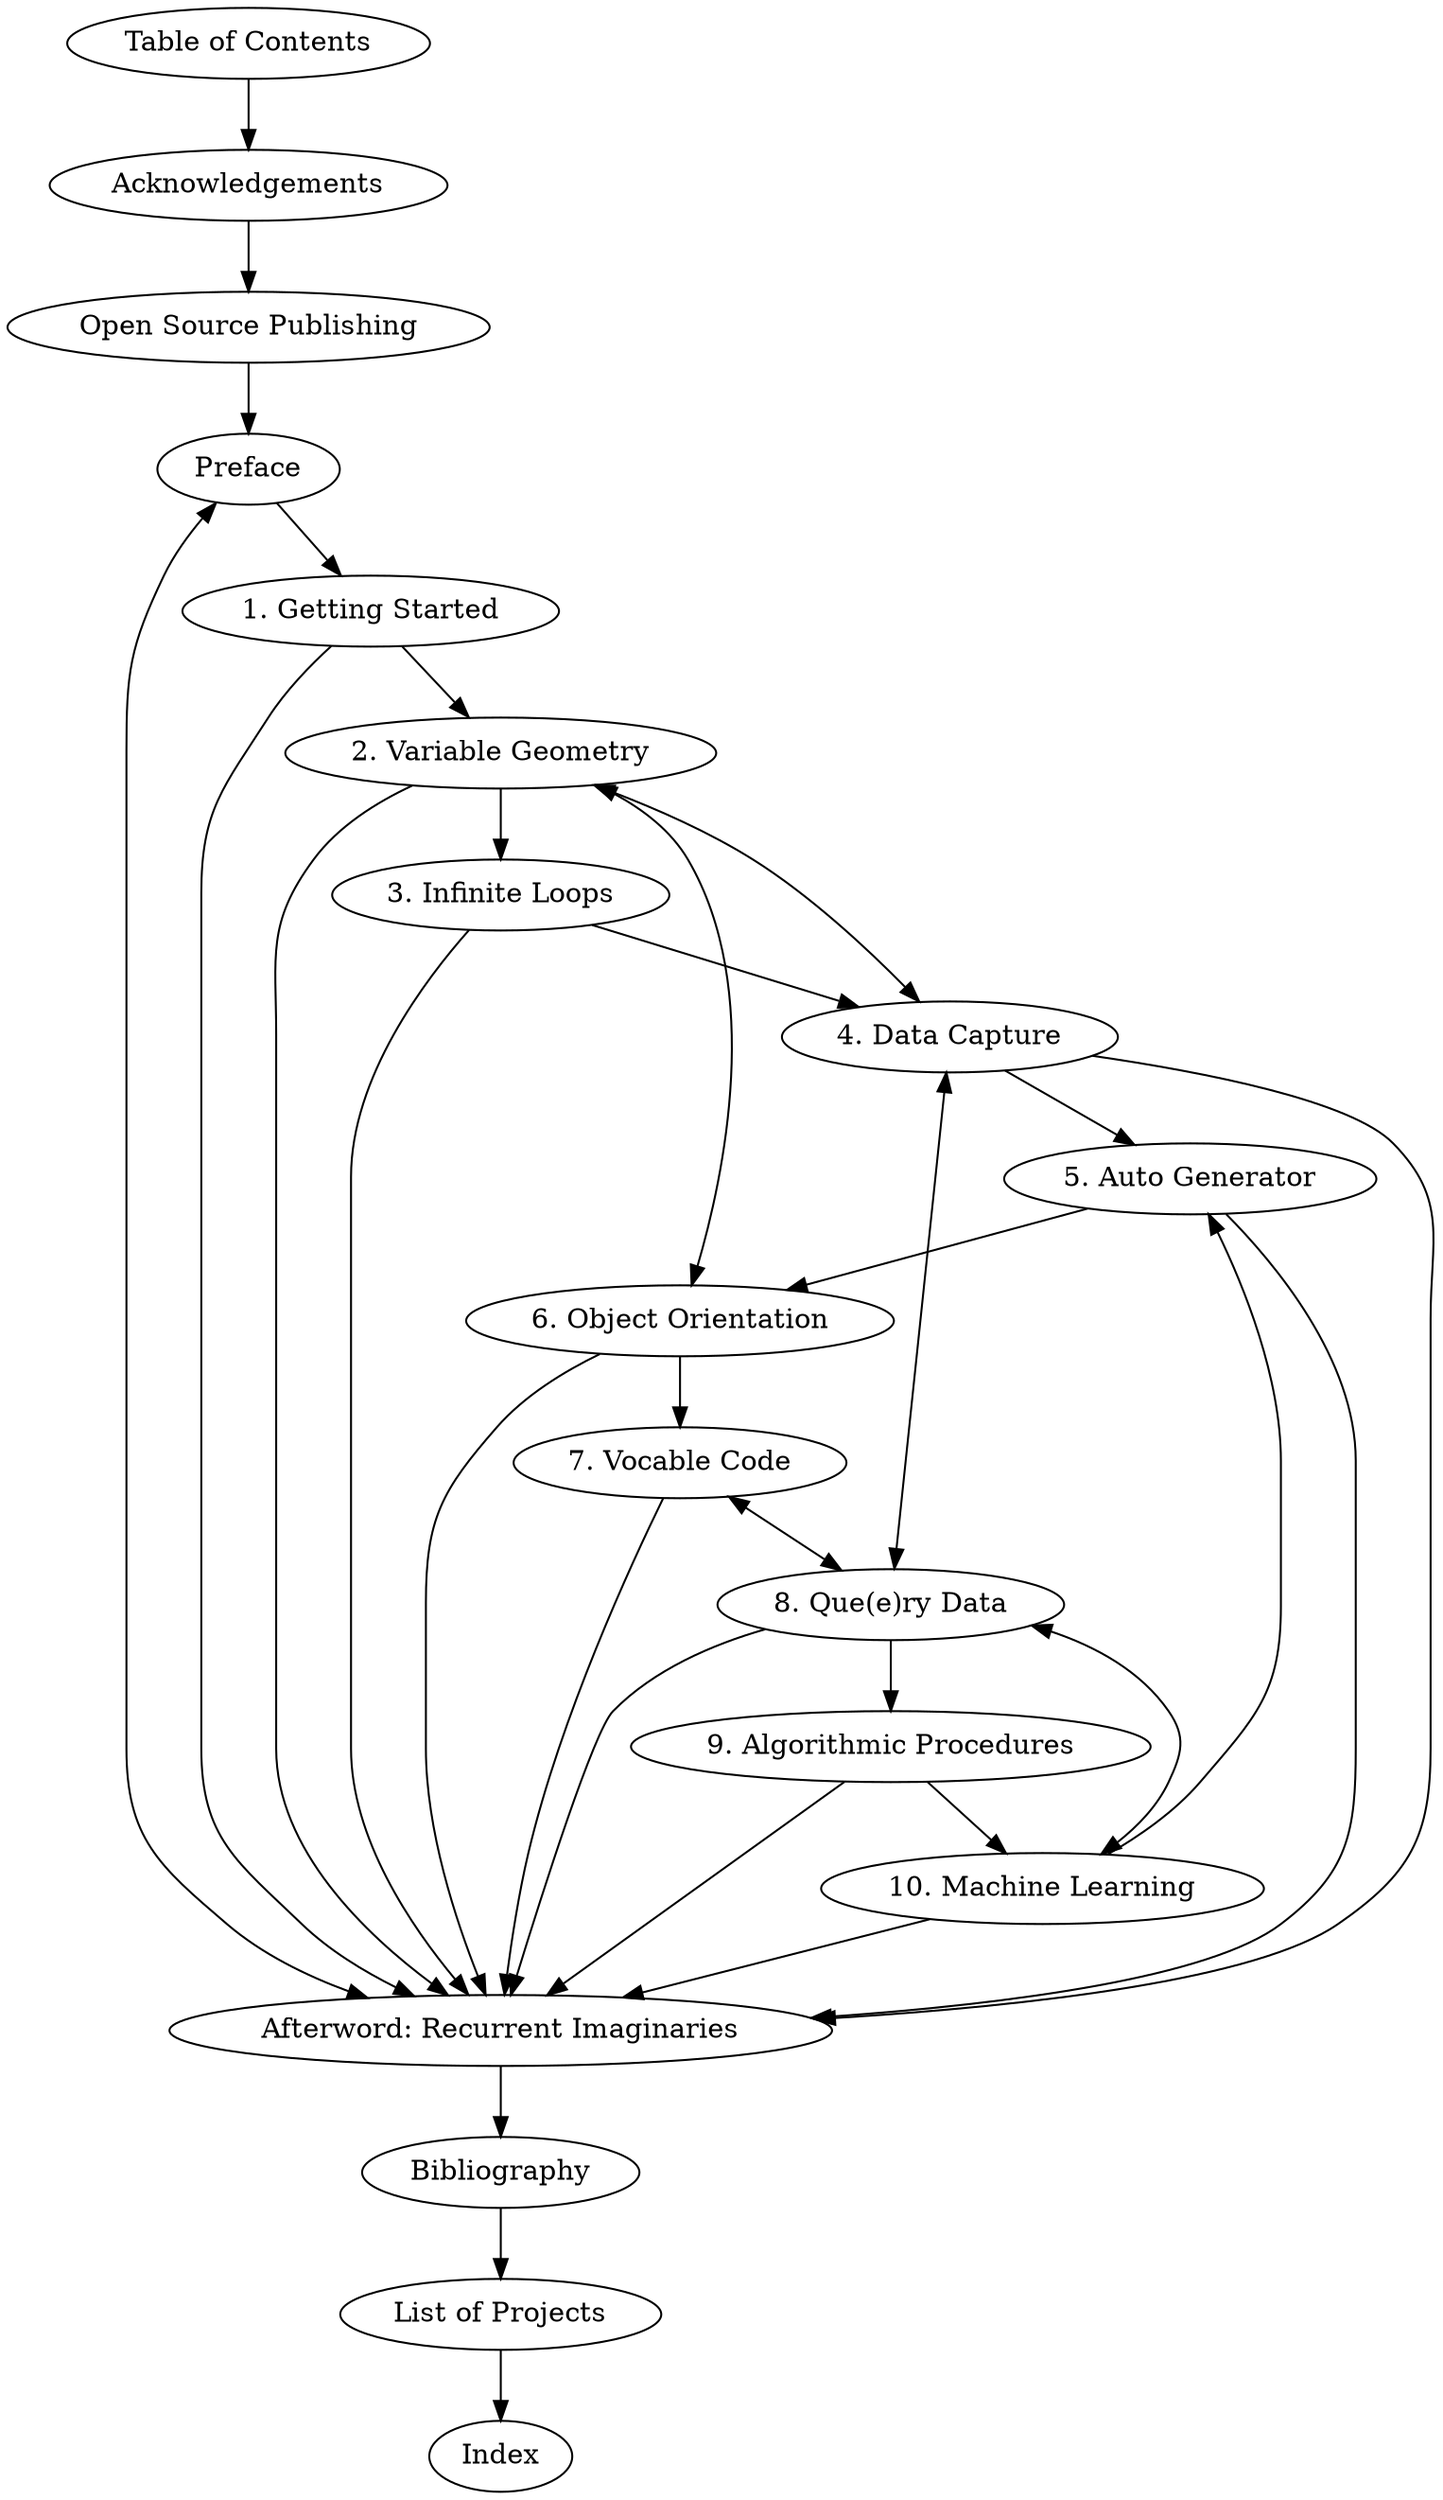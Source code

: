 digraph toc {

TOC [label="Table of Contents"]
Ack [label="Acknowledgements"]
OSP [label="Open Source Publishing"]
0[label="Preface"]
1 [label="1. Getting Started"]
2 [label="2. Variable Geometry"]
3 [label="3. Infinite Loops"]
4 [label="4. Data Capture"]
5 [label="5. Auto Generator"]
6 [label="6. Object Orientation"]
7 [label="7. Vocable Code"]
8 [label="8. Que(e)ry Data"]
9 [label="9. Algorithmic Procedures"]
10 [label="10. Machine Learning"]
11 [label="Afterword: Recurrent Imaginaries"]
Bi [label="Bibliography"]
Project [label="List of Projects"]
Ind [label="Index"]

//graph
TOC -> Ack -> OSP -> 0 -> 1 -> 2 -> 3 -> 4 -> 5 -> 6 -> 7;
7 -> 8 [dir=both];
8 -> 9 -> 10 -> 11 -> Bi -> Project -> Ind;
0 -> 11 [dir=both];
2 -> 6 [dir=both];
1,2,3,4,5,6,7,8,9 -> 11;
10 -> 5;
2 -> 4 -> 8 -> 10[dir=both];
}
